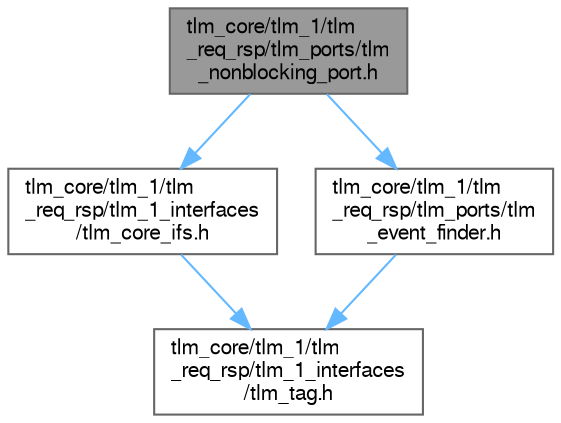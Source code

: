 digraph "tlm_core/tlm_1/tlm_req_rsp/tlm_ports/tlm_nonblocking_port.h"
{
 // LATEX_PDF_SIZE
  bgcolor="transparent";
  edge [fontname=FreeSans,fontsize=10,labelfontname=FreeSans,labelfontsize=10];
  node [fontname=FreeSans,fontsize=10,shape=box,height=0.2,width=0.4];
  Node1 [id="Node000001",label="tlm_core/tlm_1/tlm\l_req_rsp/tlm_ports/tlm\l_nonblocking_port.h",height=0.2,width=0.4,color="gray40", fillcolor="grey60", style="filled", fontcolor="black",tooltip=" "];
  Node1 -> Node2 [id="edge1_Node000001_Node000002",color="steelblue1",style="solid",tooltip=" "];
  Node2 [id="Node000002",label="tlm_core/tlm_1/tlm\l_req_rsp/tlm_1_interfaces\l/tlm_core_ifs.h",height=0.2,width=0.4,color="grey40", fillcolor="white", style="filled",URL="$a00068.html",tooltip=" "];
  Node2 -> Node3 [id="edge2_Node000002_Node000003",color="steelblue1",style="solid",tooltip=" "];
  Node3 [id="Node000003",label="tlm_core/tlm_1/tlm\l_req_rsp/tlm_1_interfaces\l/tlm_tag.h",height=0.2,width=0.4,color="grey40", fillcolor="white", style="filled",URL="$a00071.html",tooltip=" "];
  Node1 -> Node4 [id="edge3_Node000001_Node000004",color="steelblue1",style="solid",tooltip=" "];
  Node4 [id="Node000004",label="tlm_core/tlm_1/tlm\l_req_rsp/tlm_ports/tlm\l_event_finder.h",height=0.2,width=0.4,color="grey40", fillcolor="white", style="filled",URL="$a00101.html",tooltip=" "];
  Node4 -> Node3 [id="edge4_Node000004_Node000003",color="steelblue1",style="solid",tooltip=" "];
}
